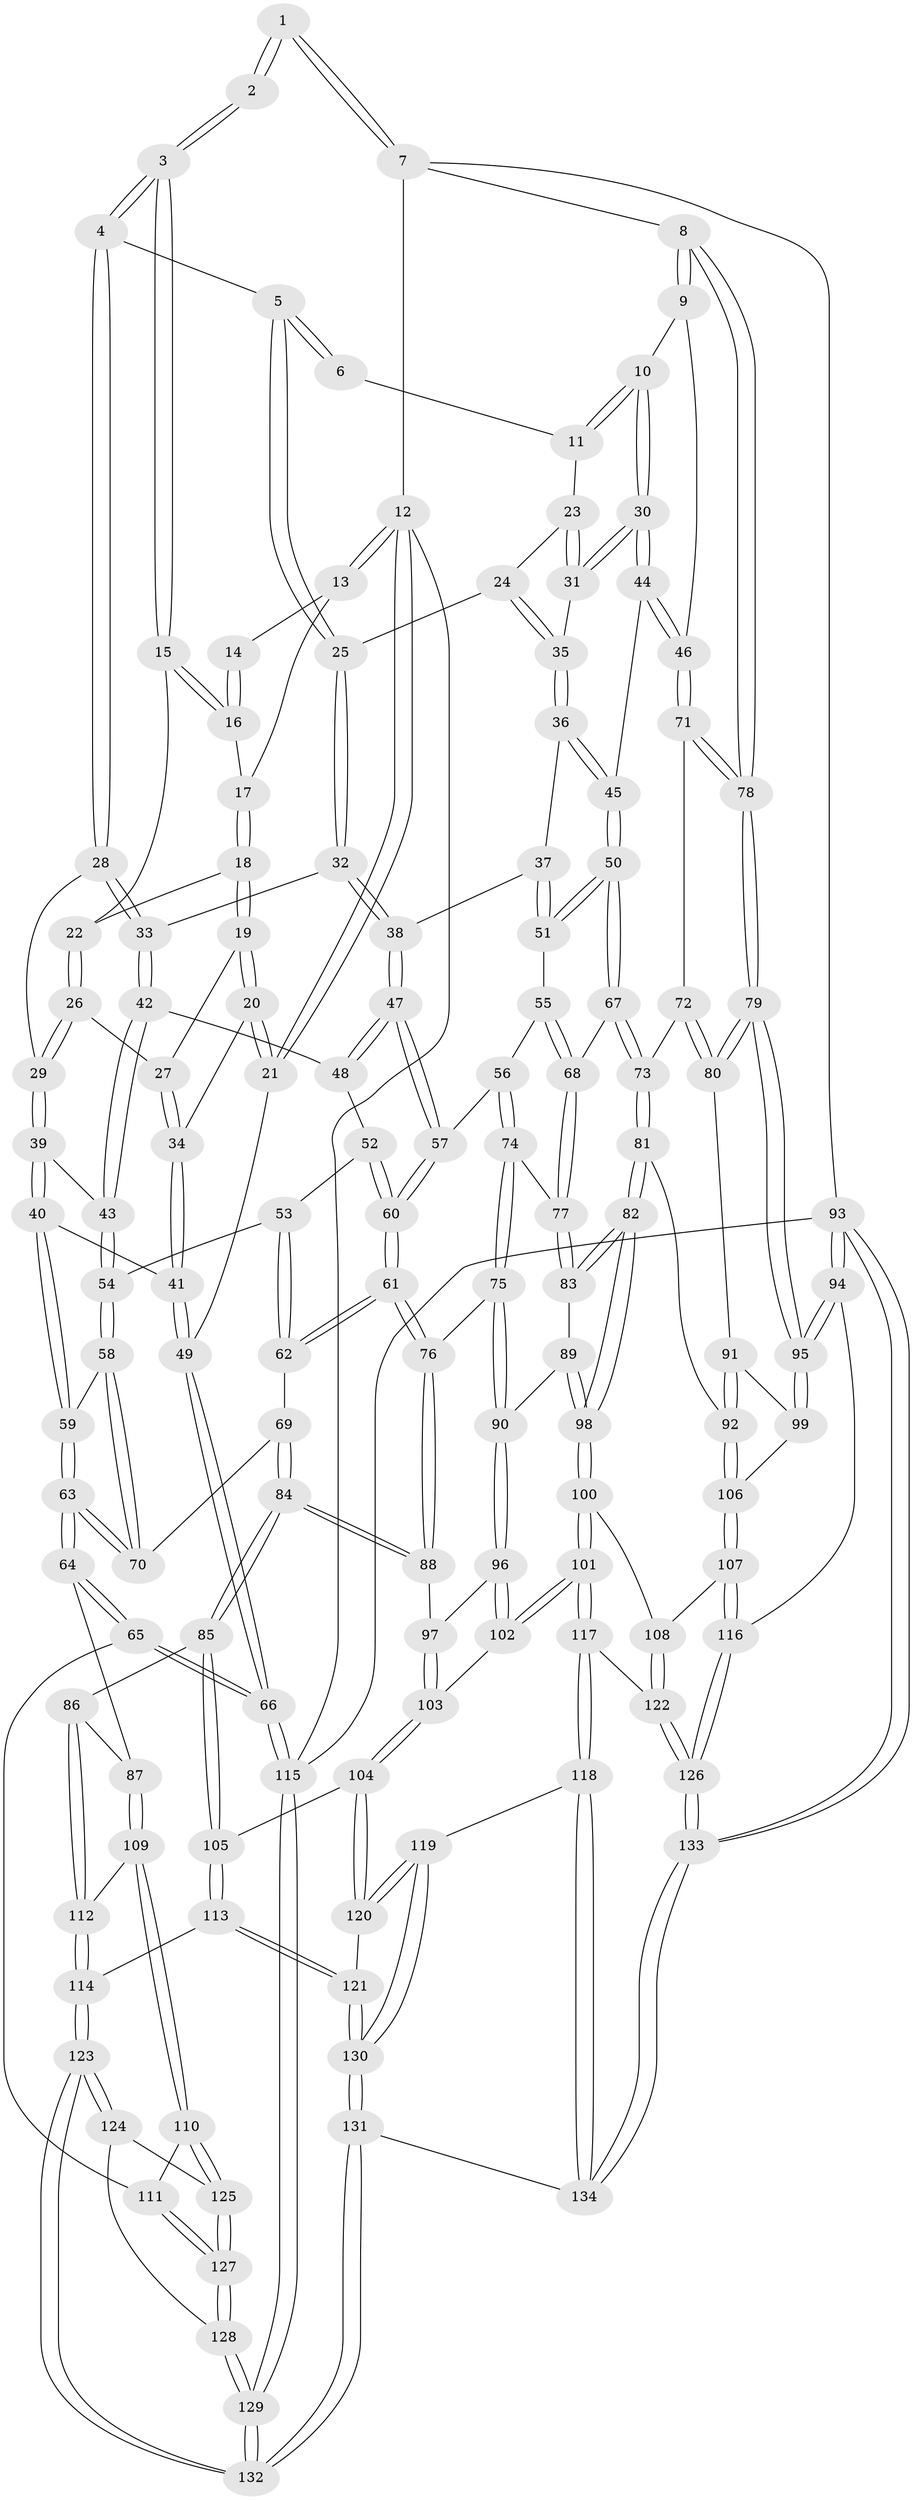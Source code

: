 // Generated by graph-tools (version 1.1) at 2025/38/03/09/25 02:38:48]
// undirected, 134 vertices, 332 edges
graph export_dot {
graph [start="1"]
  node [color=gray90,style=filled];
  1 [pos="+0.6708380198526127+0"];
  2 [pos="+0.37939093608083524+0"];
  3 [pos="+0.3749596802751783+0"];
  4 [pos="+0.38632877047400477+0.013712397824355174"];
  5 [pos="+0.5486594205620876+0.08514984719623345"];
  6 [pos="+0.6705318033526059+0"];
  7 [pos="+1+0"];
  8 [pos="+1+0"];
  9 [pos="+0.938464076736905+0.0806598126989625"];
  10 [pos="+0.8438551667485611+0.15241025186511897"];
  11 [pos="+0.6907011121276405+0.002479274506336683"];
  12 [pos="+0+0"];
  13 [pos="+0+0"];
  14 [pos="+0.15389421985904642+0"];
  15 [pos="+0.21546966513881266+0.06975614865395748"];
  16 [pos="+0.20371729973175887+0.05417580023325538"];
  17 [pos="+0.0957190658074288+0"];
  18 [pos="+0.10675147903415864+0.033028925580901446"];
  19 [pos="+0.10463366493835063+0.09239247517374129"];
  20 [pos="+0+0.15265942789869574"];
  21 [pos="+0+0.12075684733801384"];
  22 [pos="+0.20792892591594153+0.08430853389225508"];
  23 [pos="+0.6592369639001653+0.08189070801935928"];
  24 [pos="+0.5897214208843108+0.1443823707933164"];
  25 [pos="+0.5873923071501226+0.14476899406693877"];
  26 [pos="+0.19665987481628225+0.1585427501630609"];
  27 [pos="+0.14447882892847602+0.14646765261723504"];
  28 [pos="+0.38044753284985616+0.08577851981063657"];
  29 [pos="+0.1972037867985601+0.1590932175323041"];
  30 [pos="+0.8227683093202062+0.19053360706978306"];
  31 [pos="+0.7444119014758392+0.1765113643974839"];
  32 [pos="+0.5415314086235626+0.1908233444440842"];
  33 [pos="+0.3930878374211935+0.1350270214527883"];
  34 [pos="+0.06599571720922054+0.20559179034921846"];
  35 [pos="+0.664446288700146+0.20154702116212742"];
  36 [pos="+0.6634394003623725+0.2162389038951879"];
  37 [pos="+0.6472752849447269+0.2617635388250837"];
  38 [pos="+0.540713881970309+0.23111984739963382"];
  39 [pos="+0.22172085491837232+0.23974562743948383"];
  40 [pos="+0.13621955500281802+0.3077926151654375"];
  41 [pos="+0.10599488714270482+0.30582229940059474"];
  42 [pos="+0.36831372672037027+0.2117676334302324"];
  43 [pos="+0.23177209545116115+0.24339657591586836"];
  44 [pos="+0.8248998496713341+0.2771315773268397"];
  45 [pos="+0.7820913450101129+0.3128166997175343"];
  46 [pos="+0.9701765665340915+0.3580243298807962"];
  47 [pos="+0.5121583462831204+0.31305470583808315"];
  48 [pos="+0.3717934396019177+0.22005761623902428"];
  49 [pos="+0+0.4798927635950553"];
  50 [pos="+0.7723293811738514+0.32295108680896256"];
  51 [pos="+0.6616814357212749+0.3134257939695904"];
  52 [pos="+0.35871852505056834+0.31896649001864774"];
  53 [pos="+0.32919469978452737+0.33693149057947025"];
  54 [pos="+0.28927692956128886+0.3495019273389741"];
  55 [pos="+0.617449458359888+0.34451814118236584"];
  56 [pos="+0.5445756330159672+0.3598177649863816"];
  57 [pos="+0.5162811199446161+0.3457188274945663"];
  58 [pos="+0.284910482144034+0.35961325000691297"];
  59 [pos="+0.18164230828649533+0.3850386495340544"];
  60 [pos="+0.46046282261561106+0.38196274710226813"];
  61 [pos="+0.42120188190019153+0.45034669511121267"];
  62 [pos="+0.395468300193171+0.4498304942945022"];
  63 [pos="+0.16925611348965697+0.5265840694467827"];
  64 [pos="+0.1498676302218491+0.5526036938338122"];
  65 [pos="+0+0.595040462617093"];
  66 [pos="+0+0.5843863406429787"];
  67 [pos="+0.7560728742726118+0.42961835033249396"];
  68 [pos="+0.6913301414723361+0.438799916023651"];
  69 [pos="+0.314922337055239+0.46070306225487967"];
  70 [pos="+0.3067102692641051+0.45871274176791427"];
  71 [pos="+0.9918754672221892+0.37287098562532617"];
  72 [pos="+0.8461790132401111+0.4620779520324689"];
  73 [pos="+0.7908302758482242+0.4829430637325425"];
  74 [pos="+0.5812482223408132+0.4512484748878125"];
  75 [pos="+0.46636213363274653+0.5402314410423935"];
  76 [pos="+0.4578882199326487+0.5375449224598935"];
  77 [pos="+0.6240480021646296+0.4845912980541279"];
  78 [pos="+1+0.4164529452995871"];
  79 [pos="+1+0.5232186069777975"];
  80 [pos="+0.9648161662794663+0.5563562638968537"];
  81 [pos="+0.7877166494962634+0.5856518854084637"];
  82 [pos="+0.746963124361353+0.6036353604503402"];
  83 [pos="+0.6293870941854434+0.544798503526782"];
  84 [pos="+0.3581813913490517+0.6153829025303897"];
  85 [pos="+0.334051133887344+0.6401544447688213"];
  86 [pos="+0.3103521731195434+0.6375565939228601"];
  87 [pos="+0.2077204662675875+0.5994502955309897"];
  88 [pos="+0.3868343541114354+0.600555566405278"];
  89 [pos="+0.5796122045342454+0.5797258350835592"];
  90 [pos="+0.5294349616853414+0.5906593798052006"];
  91 [pos="+0.8701521945890203+0.5839511698649755"];
  92 [pos="+0.8010078644323694+0.5919079583043052"];
  93 [pos="+1+1"];
  94 [pos="+1+0.7740398343035415"];
  95 [pos="+1+0.6268309936750279"];
  96 [pos="+0.5239143005369726+0.6337934858885867"];
  97 [pos="+0.4472797300871148+0.6489256985745346"];
  98 [pos="+0.6675693347961986+0.7457491506947604"];
  99 [pos="+0.9221934194955713+0.6631455143198587"];
  100 [pos="+0.6647122297070726+0.755282793902717"];
  101 [pos="+0.6601769178971596+0.7582109967968595"];
  102 [pos="+0.528885071885066+0.7066697231541391"];
  103 [pos="+0.4666829554367639+0.7392051846079721"];
  104 [pos="+0.4662661895981047+0.7395344213859799"];
  105 [pos="+0.38038872180188366+0.7419943484214759"];
  106 [pos="+0.8636481636633258+0.7218574072241235"];
  107 [pos="+0.8753387414233194+0.7829732828170114"];
  108 [pos="+0.7763566965321603+0.7972800831219111"];
  109 [pos="+0.20627948400690418+0.7960598019992354"];
  110 [pos="+0.15803318957309248+0.8176926083076749"];
  111 [pos="+0.11364518581295449+0.801004910215038"];
  112 [pos="+0.22428849055006342+0.7957378692990574"];
  113 [pos="+0.340757951010856+0.8146742821623106"];
  114 [pos="+0.32004177105370407+0.8207935746522735"];
  115 [pos="+0+1"];
  116 [pos="+0.9287303391346318+0.8152447774092355"];
  117 [pos="+0.6092216297633903+0.8781678727199169"];
  118 [pos="+0.5926069437259345+0.8940468857637933"];
  119 [pos="+0.5316935411828498+0.8922109549974631"];
  120 [pos="+0.5087653122867083+0.8744515488219624"];
  121 [pos="+0.3878505505562754+0.8631662725725349"];
  122 [pos="+0.765751092980547+0.9338256585320943"];
  123 [pos="+0.24150646915513002+1"];
  124 [pos="+0.17557844381480553+0.9056956502684529"];
  125 [pos="+0.16837858172103132+0.8777904609578319"];
  126 [pos="+0.8341295832832911+1"];
  127 [pos="+0.01346992806740393+0.9555555171145607"];
  128 [pos="+0.0010595747627416175+0.9721212608845209"];
  129 [pos="+0+1"];
  130 [pos="+0.3747608493772522+1"];
  131 [pos="+0.32184061504056444+1"];
  132 [pos="+0.2655787033513983+1"];
  133 [pos="+0.8523970519373084+1"];
  134 [pos="+0.6686529643867681+1"];
  1 -- 2;
  1 -- 2;
  1 -- 7;
  1 -- 7;
  2 -- 3;
  2 -- 3;
  3 -- 4;
  3 -- 4;
  3 -- 15;
  3 -- 15;
  4 -- 5;
  4 -- 28;
  4 -- 28;
  5 -- 6;
  5 -- 6;
  5 -- 25;
  5 -- 25;
  6 -- 11;
  7 -- 8;
  7 -- 12;
  7 -- 93;
  8 -- 9;
  8 -- 9;
  8 -- 78;
  8 -- 78;
  9 -- 10;
  9 -- 46;
  10 -- 11;
  10 -- 11;
  10 -- 30;
  10 -- 30;
  11 -- 23;
  12 -- 13;
  12 -- 13;
  12 -- 21;
  12 -- 21;
  12 -- 115;
  13 -- 14;
  13 -- 17;
  14 -- 16;
  14 -- 16;
  15 -- 16;
  15 -- 16;
  15 -- 22;
  16 -- 17;
  17 -- 18;
  17 -- 18;
  18 -- 19;
  18 -- 19;
  18 -- 22;
  19 -- 20;
  19 -- 20;
  19 -- 27;
  20 -- 21;
  20 -- 21;
  20 -- 34;
  21 -- 49;
  22 -- 26;
  22 -- 26;
  23 -- 24;
  23 -- 31;
  23 -- 31;
  24 -- 25;
  24 -- 35;
  24 -- 35;
  25 -- 32;
  25 -- 32;
  26 -- 27;
  26 -- 29;
  26 -- 29;
  27 -- 34;
  27 -- 34;
  28 -- 29;
  28 -- 33;
  28 -- 33;
  29 -- 39;
  29 -- 39;
  30 -- 31;
  30 -- 31;
  30 -- 44;
  30 -- 44;
  31 -- 35;
  32 -- 33;
  32 -- 38;
  32 -- 38;
  33 -- 42;
  33 -- 42;
  34 -- 41;
  34 -- 41;
  35 -- 36;
  35 -- 36;
  36 -- 37;
  36 -- 45;
  36 -- 45;
  37 -- 38;
  37 -- 51;
  37 -- 51;
  38 -- 47;
  38 -- 47;
  39 -- 40;
  39 -- 40;
  39 -- 43;
  40 -- 41;
  40 -- 59;
  40 -- 59;
  41 -- 49;
  41 -- 49;
  42 -- 43;
  42 -- 43;
  42 -- 48;
  43 -- 54;
  43 -- 54;
  44 -- 45;
  44 -- 46;
  44 -- 46;
  45 -- 50;
  45 -- 50;
  46 -- 71;
  46 -- 71;
  47 -- 48;
  47 -- 48;
  47 -- 57;
  47 -- 57;
  48 -- 52;
  49 -- 66;
  49 -- 66;
  50 -- 51;
  50 -- 51;
  50 -- 67;
  50 -- 67;
  51 -- 55;
  52 -- 53;
  52 -- 60;
  52 -- 60;
  53 -- 54;
  53 -- 62;
  53 -- 62;
  54 -- 58;
  54 -- 58;
  55 -- 56;
  55 -- 68;
  55 -- 68;
  56 -- 57;
  56 -- 74;
  56 -- 74;
  57 -- 60;
  57 -- 60;
  58 -- 59;
  58 -- 70;
  58 -- 70;
  59 -- 63;
  59 -- 63;
  60 -- 61;
  60 -- 61;
  61 -- 62;
  61 -- 62;
  61 -- 76;
  61 -- 76;
  62 -- 69;
  63 -- 64;
  63 -- 64;
  63 -- 70;
  63 -- 70;
  64 -- 65;
  64 -- 65;
  64 -- 87;
  65 -- 66;
  65 -- 66;
  65 -- 111;
  66 -- 115;
  66 -- 115;
  67 -- 68;
  67 -- 73;
  67 -- 73;
  68 -- 77;
  68 -- 77;
  69 -- 70;
  69 -- 84;
  69 -- 84;
  71 -- 72;
  71 -- 78;
  71 -- 78;
  72 -- 73;
  72 -- 80;
  72 -- 80;
  73 -- 81;
  73 -- 81;
  74 -- 75;
  74 -- 75;
  74 -- 77;
  75 -- 76;
  75 -- 90;
  75 -- 90;
  76 -- 88;
  76 -- 88;
  77 -- 83;
  77 -- 83;
  78 -- 79;
  78 -- 79;
  79 -- 80;
  79 -- 80;
  79 -- 95;
  79 -- 95;
  80 -- 91;
  81 -- 82;
  81 -- 82;
  81 -- 92;
  82 -- 83;
  82 -- 83;
  82 -- 98;
  82 -- 98;
  83 -- 89;
  84 -- 85;
  84 -- 85;
  84 -- 88;
  84 -- 88;
  85 -- 86;
  85 -- 105;
  85 -- 105;
  86 -- 87;
  86 -- 112;
  86 -- 112;
  87 -- 109;
  87 -- 109;
  88 -- 97;
  89 -- 90;
  89 -- 98;
  89 -- 98;
  90 -- 96;
  90 -- 96;
  91 -- 92;
  91 -- 92;
  91 -- 99;
  92 -- 106;
  92 -- 106;
  93 -- 94;
  93 -- 94;
  93 -- 133;
  93 -- 133;
  93 -- 115;
  94 -- 95;
  94 -- 95;
  94 -- 116;
  95 -- 99;
  95 -- 99;
  96 -- 97;
  96 -- 102;
  96 -- 102;
  97 -- 103;
  97 -- 103;
  98 -- 100;
  98 -- 100;
  99 -- 106;
  100 -- 101;
  100 -- 101;
  100 -- 108;
  101 -- 102;
  101 -- 102;
  101 -- 117;
  101 -- 117;
  102 -- 103;
  103 -- 104;
  103 -- 104;
  104 -- 105;
  104 -- 120;
  104 -- 120;
  105 -- 113;
  105 -- 113;
  106 -- 107;
  106 -- 107;
  107 -- 108;
  107 -- 116;
  107 -- 116;
  108 -- 122;
  108 -- 122;
  109 -- 110;
  109 -- 110;
  109 -- 112;
  110 -- 111;
  110 -- 125;
  110 -- 125;
  111 -- 127;
  111 -- 127;
  112 -- 114;
  112 -- 114;
  113 -- 114;
  113 -- 121;
  113 -- 121;
  114 -- 123;
  114 -- 123;
  115 -- 129;
  115 -- 129;
  116 -- 126;
  116 -- 126;
  117 -- 118;
  117 -- 118;
  117 -- 122;
  118 -- 119;
  118 -- 134;
  118 -- 134;
  119 -- 120;
  119 -- 120;
  119 -- 130;
  119 -- 130;
  120 -- 121;
  121 -- 130;
  121 -- 130;
  122 -- 126;
  122 -- 126;
  123 -- 124;
  123 -- 124;
  123 -- 132;
  123 -- 132;
  124 -- 125;
  124 -- 128;
  125 -- 127;
  125 -- 127;
  126 -- 133;
  126 -- 133;
  127 -- 128;
  127 -- 128;
  128 -- 129;
  128 -- 129;
  129 -- 132;
  129 -- 132;
  130 -- 131;
  130 -- 131;
  131 -- 132;
  131 -- 132;
  131 -- 134;
  133 -- 134;
  133 -- 134;
}
